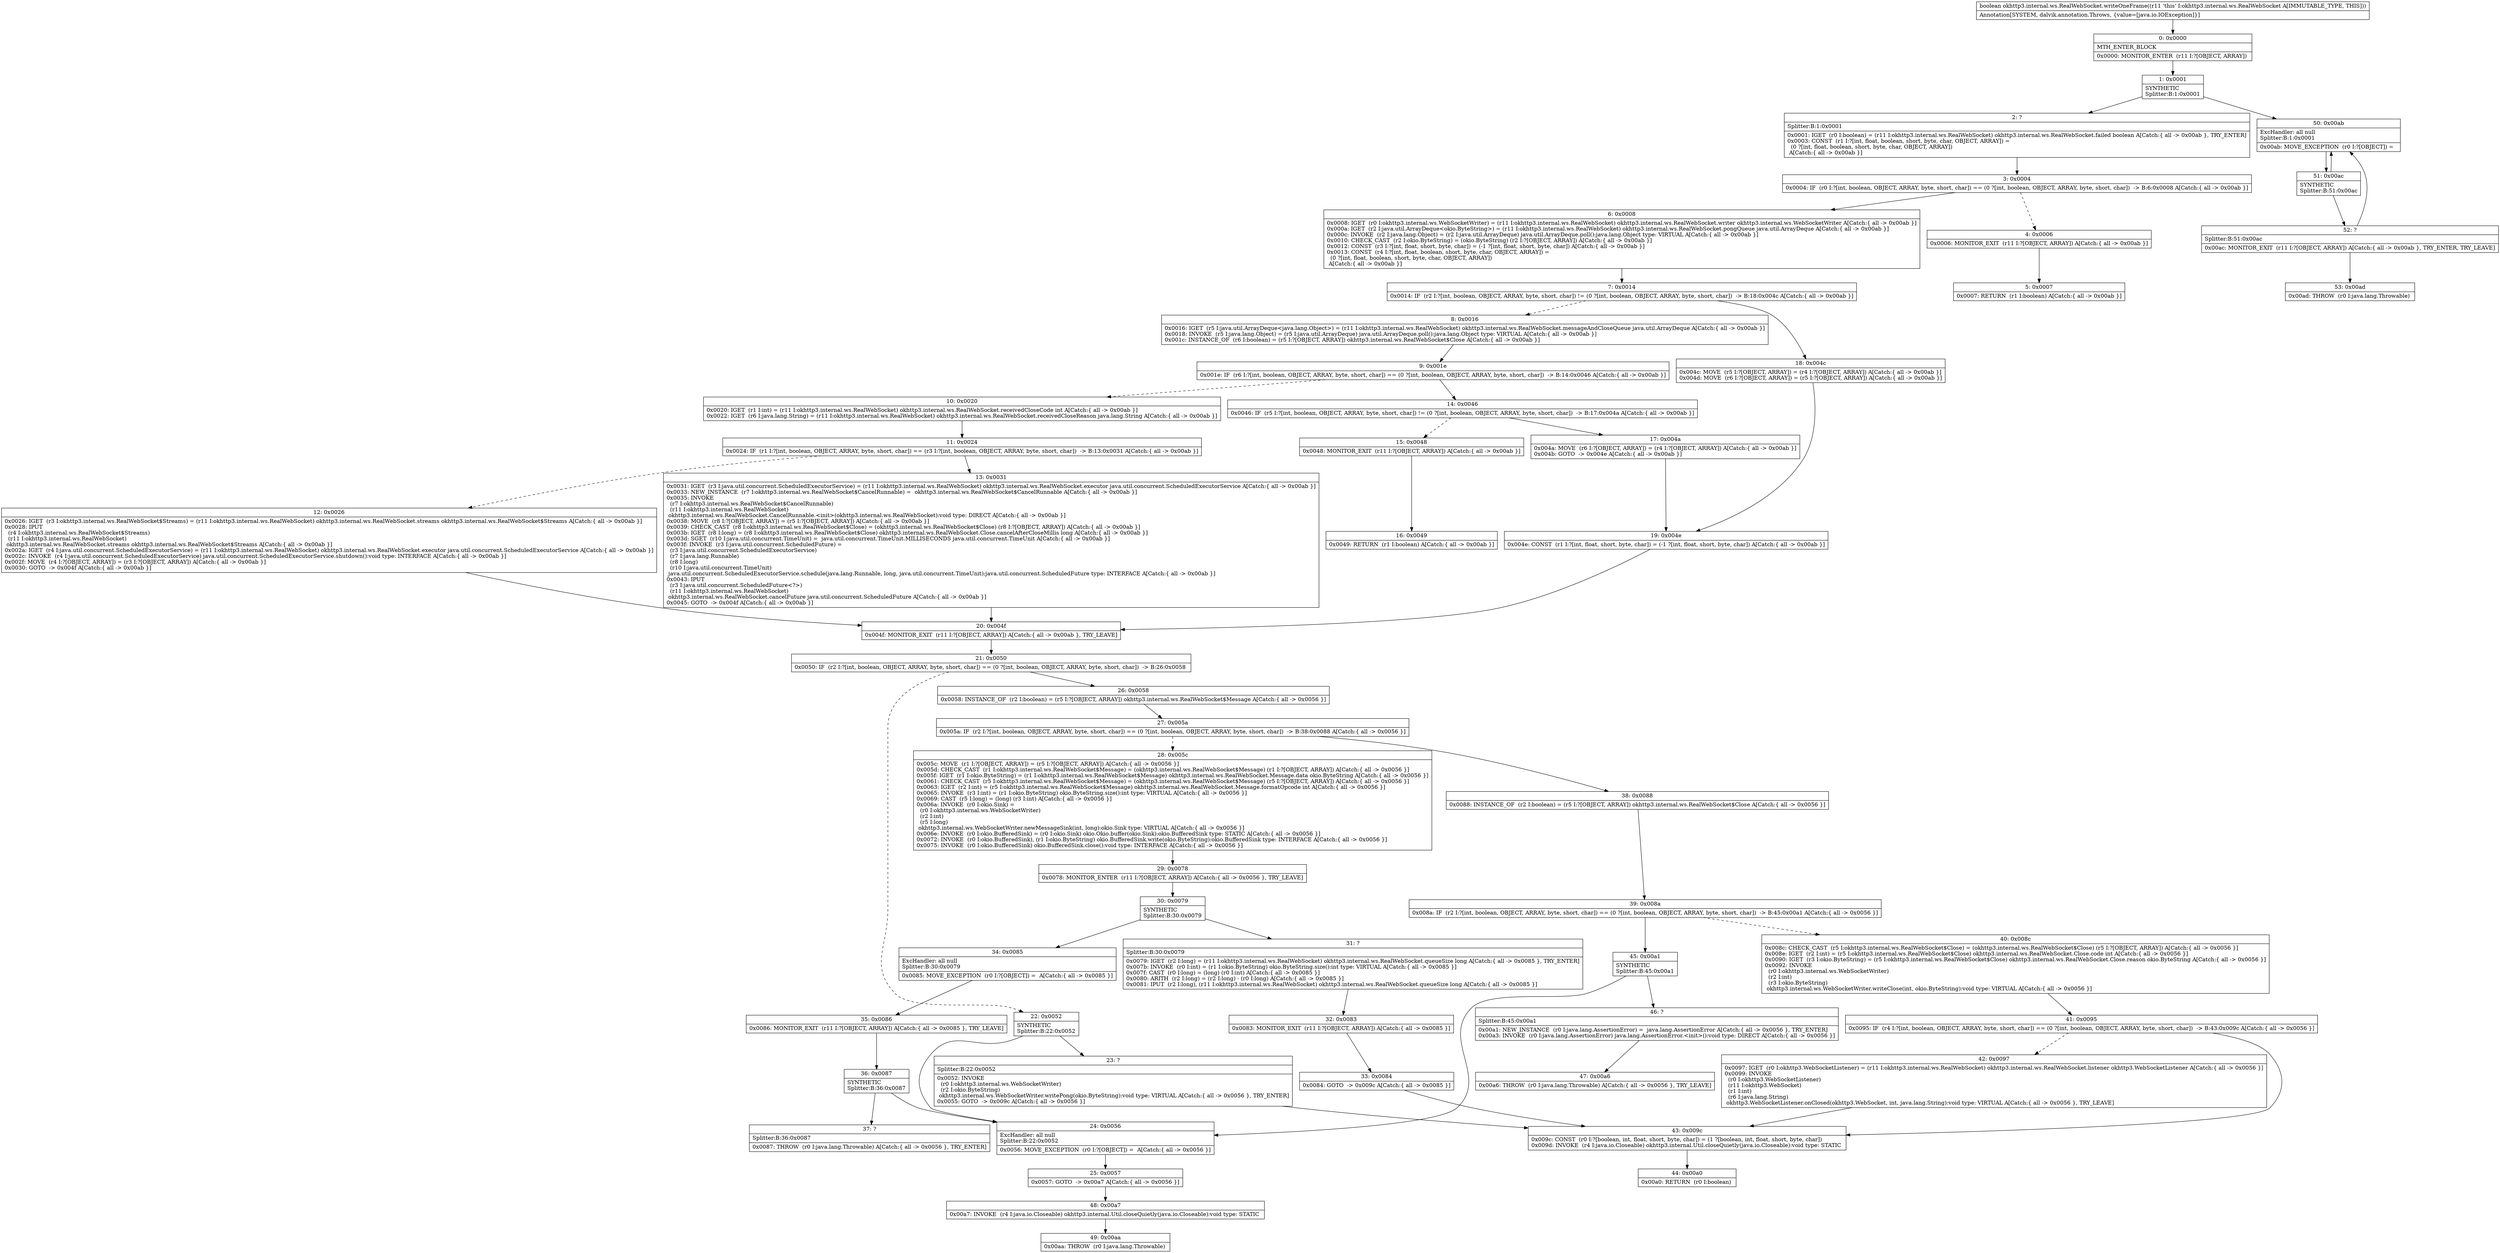 digraph "CFG forokhttp3.internal.ws.RealWebSocket.writeOneFrame()Z" {
Node_0 [shape=record,label="{0\:\ 0x0000|MTH_ENTER_BLOCK\l|0x0000: MONITOR_ENTER  (r11 I:?[OBJECT, ARRAY]) \l}"];
Node_1 [shape=record,label="{1\:\ 0x0001|SYNTHETIC\lSplitter:B:1:0x0001\l}"];
Node_2 [shape=record,label="{2\:\ ?|Splitter:B:1:0x0001\l|0x0001: IGET  (r0 I:boolean) = (r11 I:okhttp3.internal.ws.RealWebSocket) okhttp3.internal.ws.RealWebSocket.failed boolean A[Catch:\{ all \-\> 0x00ab \}, TRY_ENTER]\l0x0003: CONST  (r1 I:?[int, float, boolean, short, byte, char, OBJECT, ARRAY]) = \l  (0 ?[int, float, boolean, short, byte, char, OBJECT, ARRAY])\l A[Catch:\{ all \-\> 0x00ab \}]\l}"];
Node_3 [shape=record,label="{3\:\ 0x0004|0x0004: IF  (r0 I:?[int, boolean, OBJECT, ARRAY, byte, short, char]) == (0 ?[int, boolean, OBJECT, ARRAY, byte, short, char])  \-\> B:6:0x0008 A[Catch:\{ all \-\> 0x00ab \}]\l}"];
Node_4 [shape=record,label="{4\:\ 0x0006|0x0006: MONITOR_EXIT  (r11 I:?[OBJECT, ARRAY]) A[Catch:\{ all \-\> 0x00ab \}]\l}"];
Node_5 [shape=record,label="{5\:\ 0x0007|0x0007: RETURN  (r1 I:boolean) A[Catch:\{ all \-\> 0x00ab \}]\l}"];
Node_6 [shape=record,label="{6\:\ 0x0008|0x0008: IGET  (r0 I:okhttp3.internal.ws.WebSocketWriter) = (r11 I:okhttp3.internal.ws.RealWebSocket) okhttp3.internal.ws.RealWebSocket.writer okhttp3.internal.ws.WebSocketWriter A[Catch:\{ all \-\> 0x00ab \}]\l0x000a: IGET  (r2 I:java.util.ArrayDeque\<okio.ByteString\>) = (r11 I:okhttp3.internal.ws.RealWebSocket) okhttp3.internal.ws.RealWebSocket.pongQueue java.util.ArrayDeque A[Catch:\{ all \-\> 0x00ab \}]\l0x000c: INVOKE  (r2 I:java.lang.Object) = (r2 I:java.util.ArrayDeque) java.util.ArrayDeque.poll():java.lang.Object type: VIRTUAL A[Catch:\{ all \-\> 0x00ab \}]\l0x0010: CHECK_CAST  (r2 I:okio.ByteString) = (okio.ByteString) (r2 I:?[OBJECT, ARRAY]) A[Catch:\{ all \-\> 0x00ab \}]\l0x0012: CONST  (r3 I:?[int, float, short, byte, char]) = (\-1 ?[int, float, short, byte, char]) A[Catch:\{ all \-\> 0x00ab \}]\l0x0013: CONST  (r4 I:?[int, float, boolean, short, byte, char, OBJECT, ARRAY]) = \l  (0 ?[int, float, boolean, short, byte, char, OBJECT, ARRAY])\l A[Catch:\{ all \-\> 0x00ab \}]\l}"];
Node_7 [shape=record,label="{7\:\ 0x0014|0x0014: IF  (r2 I:?[int, boolean, OBJECT, ARRAY, byte, short, char]) != (0 ?[int, boolean, OBJECT, ARRAY, byte, short, char])  \-\> B:18:0x004c A[Catch:\{ all \-\> 0x00ab \}]\l}"];
Node_8 [shape=record,label="{8\:\ 0x0016|0x0016: IGET  (r5 I:java.util.ArrayDeque\<java.lang.Object\>) = (r11 I:okhttp3.internal.ws.RealWebSocket) okhttp3.internal.ws.RealWebSocket.messageAndCloseQueue java.util.ArrayDeque A[Catch:\{ all \-\> 0x00ab \}]\l0x0018: INVOKE  (r5 I:java.lang.Object) = (r5 I:java.util.ArrayDeque) java.util.ArrayDeque.poll():java.lang.Object type: VIRTUAL A[Catch:\{ all \-\> 0x00ab \}]\l0x001c: INSTANCE_OF  (r6 I:boolean) = (r5 I:?[OBJECT, ARRAY]) okhttp3.internal.ws.RealWebSocket$Close A[Catch:\{ all \-\> 0x00ab \}]\l}"];
Node_9 [shape=record,label="{9\:\ 0x001e|0x001e: IF  (r6 I:?[int, boolean, OBJECT, ARRAY, byte, short, char]) == (0 ?[int, boolean, OBJECT, ARRAY, byte, short, char])  \-\> B:14:0x0046 A[Catch:\{ all \-\> 0x00ab \}]\l}"];
Node_10 [shape=record,label="{10\:\ 0x0020|0x0020: IGET  (r1 I:int) = (r11 I:okhttp3.internal.ws.RealWebSocket) okhttp3.internal.ws.RealWebSocket.receivedCloseCode int A[Catch:\{ all \-\> 0x00ab \}]\l0x0022: IGET  (r6 I:java.lang.String) = (r11 I:okhttp3.internal.ws.RealWebSocket) okhttp3.internal.ws.RealWebSocket.receivedCloseReason java.lang.String A[Catch:\{ all \-\> 0x00ab \}]\l}"];
Node_11 [shape=record,label="{11\:\ 0x0024|0x0024: IF  (r1 I:?[int, boolean, OBJECT, ARRAY, byte, short, char]) == (r3 I:?[int, boolean, OBJECT, ARRAY, byte, short, char])  \-\> B:13:0x0031 A[Catch:\{ all \-\> 0x00ab \}]\l}"];
Node_12 [shape=record,label="{12\:\ 0x0026|0x0026: IGET  (r3 I:okhttp3.internal.ws.RealWebSocket$Streams) = (r11 I:okhttp3.internal.ws.RealWebSocket) okhttp3.internal.ws.RealWebSocket.streams okhttp3.internal.ws.RealWebSocket$Streams A[Catch:\{ all \-\> 0x00ab \}]\l0x0028: IPUT  \l  (r4 I:okhttp3.internal.ws.RealWebSocket$Streams)\l  (r11 I:okhttp3.internal.ws.RealWebSocket)\l okhttp3.internal.ws.RealWebSocket.streams okhttp3.internal.ws.RealWebSocket$Streams A[Catch:\{ all \-\> 0x00ab \}]\l0x002a: IGET  (r4 I:java.util.concurrent.ScheduledExecutorService) = (r11 I:okhttp3.internal.ws.RealWebSocket) okhttp3.internal.ws.RealWebSocket.executor java.util.concurrent.ScheduledExecutorService A[Catch:\{ all \-\> 0x00ab \}]\l0x002c: INVOKE  (r4 I:java.util.concurrent.ScheduledExecutorService) java.util.concurrent.ScheduledExecutorService.shutdown():void type: INTERFACE A[Catch:\{ all \-\> 0x00ab \}]\l0x002f: MOVE  (r4 I:?[OBJECT, ARRAY]) = (r3 I:?[OBJECT, ARRAY]) A[Catch:\{ all \-\> 0x00ab \}]\l0x0030: GOTO  \-\> 0x004f A[Catch:\{ all \-\> 0x00ab \}]\l}"];
Node_13 [shape=record,label="{13\:\ 0x0031|0x0031: IGET  (r3 I:java.util.concurrent.ScheduledExecutorService) = (r11 I:okhttp3.internal.ws.RealWebSocket) okhttp3.internal.ws.RealWebSocket.executor java.util.concurrent.ScheduledExecutorService A[Catch:\{ all \-\> 0x00ab \}]\l0x0033: NEW_INSTANCE  (r7 I:okhttp3.internal.ws.RealWebSocket$CancelRunnable) =  okhttp3.internal.ws.RealWebSocket$CancelRunnable A[Catch:\{ all \-\> 0x00ab \}]\l0x0035: INVOKE  \l  (r7 I:okhttp3.internal.ws.RealWebSocket$CancelRunnable)\l  (r11 I:okhttp3.internal.ws.RealWebSocket)\l okhttp3.internal.ws.RealWebSocket.CancelRunnable.\<init\>(okhttp3.internal.ws.RealWebSocket):void type: DIRECT A[Catch:\{ all \-\> 0x00ab \}]\l0x0038: MOVE  (r8 I:?[OBJECT, ARRAY]) = (r5 I:?[OBJECT, ARRAY]) A[Catch:\{ all \-\> 0x00ab \}]\l0x0039: CHECK_CAST  (r8 I:okhttp3.internal.ws.RealWebSocket$Close) = (okhttp3.internal.ws.RealWebSocket$Close) (r8 I:?[OBJECT, ARRAY]) A[Catch:\{ all \-\> 0x00ab \}]\l0x003b: IGET  (r8 I:long) = (r8 I:okhttp3.internal.ws.RealWebSocket$Close) okhttp3.internal.ws.RealWebSocket.Close.cancelAfterCloseMillis long A[Catch:\{ all \-\> 0x00ab \}]\l0x003d: SGET  (r10 I:java.util.concurrent.TimeUnit) =  java.util.concurrent.TimeUnit.MILLISECONDS java.util.concurrent.TimeUnit A[Catch:\{ all \-\> 0x00ab \}]\l0x003f: INVOKE  (r3 I:java.util.concurrent.ScheduledFuture) = \l  (r3 I:java.util.concurrent.ScheduledExecutorService)\l  (r7 I:java.lang.Runnable)\l  (r8 I:long)\l  (r10 I:java.util.concurrent.TimeUnit)\l java.util.concurrent.ScheduledExecutorService.schedule(java.lang.Runnable, long, java.util.concurrent.TimeUnit):java.util.concurrent.ScheduledFuture type: INTERFACE A[Catch:\{ all \-\> 0x00ab \}]\l0x0043: IPUT  \l  (r3 I:java.util.concurrent.ScheduledFuture\<?\>)\l  (r11 I:okhttp3.internal.ws.RealWebSocket)\l okhttp3.internal.ws.RealWebSocket.cancelFuture java.util.concurrent.ScheduledFuture A[Catch:\{ all \-\> 0x00ab \}]\l0x0045: GOTO  \-\> 0x004f A[Catch:\{ all \-\> 0x00ab \}]\l}"];
Node_14 [shape=record,label="{14\:\ 0x0046|0x0046: IF  (r5 I:?[int, boolean, OBJECT, ARRAY, byte, short, char]) != (0 ?[int, boolean, OBJECT, ARRAY, byte, short, char])  \-\> B:17:0x004a A[Catch:\{ all \-\> 0x00ab \}]\l}"];
Node_15 [shape=record,label="{15\:\ 0x0048|0x0048: MONITOR_EXIT  (r11 I:?[OBJECT, ARRAY]) A[Catch:\{ all \-\> 0x00ab \}]\l}"];
Node_16 [shape=record,label="{16\:\ 0x0049|0x0049: RETURN  (r1 I:boolean) A[Catch:\{ all \-\> 0x00ab \}]\l}"];
Node_17 [shape=record,label="{17\:\ 0x004a|0x004a: MOVE  (r6 I:?[OBJECT, ARRAY]) = (r4 I:?[OBJECT, ARRAY]) A[Catch:\{ all \-\> 0x00ab \}]\l0x004b: GOTO  \-\> 0x004e A[Catch:\{ all \-\> 0x00ab \}]\l}"];
Node_18 [shape=record,label="{18\:\ 0x004c|0x004c: MOVE  (r5 I:?[OBJECT, ARRAY]) = (r4 I:?[OBJECT, ARRAY]) A[Catch:\{ all \-\> 0x00ab \}]\l0x004d: MOVE  (r6 I:?[OBJECT, ARRAY]) = (r5 I:?[OBJECT, ARRAY]) A[Catch:\{ all \-\> 0x00ab \}]\l}"];
Node_19 [shape=record,label="{19\:\ 0x004e|0x004e: CONST  (r1 I:?[int, float, short, byte, char]) = (\-1 ?[int, float, short, byte, char]) A[Catch:\{ all \-\> 0x00ab \}]\l}"];
Node_20 [shape=record,label="{20\:\ 0x004f|0x004f: MONITOR_EXIT  (r11 I:?[OBJECT, ARRAY]) A[Catch:\{ all \-\> 0x00ab \}, TRY_LEAVE]\l}"];
Node_21 [shape=record,label="{21\:\ 0x0050|0x0050: IF  (r2 I:?[int, boolean, OBJECT, ARRAY, byte, short, char]) == (0 ?[int, boolean, OBJECT, ARRAY, byte, short, char])  \-\> B:26:0x0058 \l}"];
Node_22 [shape=record,label="{22\:\ 0x0052|SYNTHETIC\lSplitter:B:22:0x0052\l}"];
Node_23 [shape=record,label="{23\:\ ?|Splitter:B:22:0x0052\l|0x0052: INVOKE  \l  (r0 I:okhttp3.internal.ws.WebSocketWriter)\l  (r2 I:okio.ByteString)\l okhttp3.internal.ws.WebSocketWriter.writePong(okio.ByteString):void type: VIRTUAL A[Catch:\{ all \-\> 0x0056 \}, TRY_ENTER]\l0x0055: GOTO  \-\> 0x009c A[Catch:\{ all \-\> 0x0056 \}]\l}"];
Node_24 [shape=record,label="{24\:\ 0x0056|ExcHandler: all null\lSplitter:B:22:0x0052\l|0x0056: MOVE_EXCEPTION  (r0 I:?[OBJECT]) =  A[Catch:\{ all \-\> 0x0056 \}]\l}"];
Node_25 [shape=record,label="{25\:\ 0x0057|0x0057: GOTO  \-\> 0x00a7 A[Catch:\{ all \-\> 0x0056 \}]\l}"];
Node_26 [shape=record,label="{26\:\ 0x0058|0x0058: INSTANCE_OF  (r2 I:boolean) = (r5 I:?[OBJECT, ARRAY]) okhttp3.internal.ws.RealWebSocket$Message A[Catch:\{ all \-\> 0x0056 \}]\l}"];
Node_27 [shape=record,label="{27\:\ 0x005a|0x005a: IF  (r2 I:?[int, boolean, OBJECT, ARRAY, byte, short, char]) == (0 ?[int, boolean, OBJECT, ARRAY, byte, short, char])  \-\> B:38:0x0088 A[Catch:\{ all \-\> 0x0056 \}]\l}"];
Node_28 [shape=record,label="{28\:\ 0x005c|0x005c: MOVE  (r1 I:?[OBJECT, ARRAY]) = (r5 I:?[OBJECT, ARRAY]) A[Catch:\{ all \-\> 0x0056 \}]\l0x005d: CHECK_CAST  (r1 I:okhttp3.internal.ws.RealWebSocket$Message) = (okhttp3.internal.ws.RealWebSocket$Message) (r1 I:?[OBJECT, ARRAY]) A[Catch:\{ all \-\> 0x0056 \}]\l0x005f: IGET  (r1 I:okio.ByteString) = (r1 I:okhttp3.internal.ws.RealWebSocket$Message) okhttp3.internal.ws.RealWebSocket.Message.data okio.ByteString A[Catch:\{ all \-\> 0x0056 \}]\l0x0061: CHECK_CAST  (r5 I:okhttp3.internal.ws.RealWebSocket$Message) = (okhttp3.internal.ws.RealWebSocket$Message) (r5 I:?[OBJECT, ARRAY]) A[Catch:\{ all \-\> 0x0056 \}]\l0x0063: IGET  (r2 I:int) = (r5 I:okhttp3.internal.ws.RealWebSocket$Message) okhttp3.internal.ws.RealWebSocket.Message.formatOpcode int A[Catch:\{ all \-\> 0x0056 \}]\l0x0065: INVOKE  (r3 I:int) = (r1 I:okio.ByteString) okio.ByteString.size():int type: VIRTUAL A[Catch:\{ all \-\> 0x0056 \}]\l0x0069: CAST  (r5 I:long) = (long) (r3 I:int) A[Catch:\{ all \-\> 0x0056 \}]\l0x006a: INVOKE  (r0 I:okio.Sink) = \l  (r0 I:okhttp3.internal.ws.WebSocketWriter)\l  (r2 I:int)\l  (r5 I:long)\l okhttp3.internal.ws.WebSocketWriter.newMessageSink(int, long):okio.Sink type: VIRTUAL A[Catch:\{ all \-\> 0x0056 \}]\l0x006e: INVOKE  (r0 I:okio.BufferedSink) = (r0 I:okio.Sink) okio.Okio.buffer(okio.Sink):okio.BufferedSink type: STATIC A[Catch:\{ all \-\> 0x0056 \}]\l0x0072: INVOKE  (r0 I:okio.BufferedSink), (r1 I:okio.ByteString) okio.BufferedSink.write(okio.ByteString):okio.BufferedSink type: INTERFACE A[Catch:\{ all \-\> 0x0056 \}]\l0x0075: INVOKE  (r0 I:okio.BufferedSink) okio.BufferedSink.close():void type: INTERFACE A[Catch:\{ all \-\> 0x0056 \}]\l}"];
Node_29 [shape=record,label="{29\:\ 0x0078|0x0078: MONITOR_ENTER  (r11 I:?[OBJECT, ARRAY]) A[Catch:\{ all \-\> 0x0056 \}, TRY_LEAVE]\l}"];
Node_30 [shape=record,label="{30\:\ 0x0079|SYNTHETIC\lSplitter:B:30:0x0079\l}"];
Node_31 [shape=record,label="{31\:\ ?|Splitter:B:30:0x0079\l|0x0079: IGET  (r2 I:long) = (r11 I:okhttp3.internal.ws.RealWebSocket) okhttp3.internal.ws.RealWebSocket.queueSize long A[Catch:\{ all \-\> 0x0085 \}, TRY_ENTER]\l0x007b: INVOKE  (r0 I:int) = (r1 I:okio.ByteString) okio.ByteString.size():int type: VIRTUAL A[Catch:\{ all \-\> 0x0085 \}]\l0x007f: CAST  (r0 I:long) = (long) (r0 I:int) A[Catch:\{ all \-\> 0x0085 \}]\l0x0080: ARITH  (r2 I:long) = (r2 I:long) \- (r0 I:long) A[Catch:\{ all \-\> 0x0085 \}]\l0x0081: IPUT  (r2 I:long), (r11 I:okhttp3.internal.ws.RealWebSocket) okhttp3.internal.ws.RealWebSocket.queueSize long A[Catch:\{ all \-\> 0x0085 \}]\l}"];
Node_32 [shape=record,label="{32\:\ 0x0083|0x0083: MONITOR_EXIT  (r11 I:?[OBJECT, ARRAY]) A[Catch:\{ all \-\> 0x0085 \}]\l}"];
Node_33 [shape=record,label="{33\:\ 0x0084|0x0084: GOTO  \-\> 0x009c A[Catch:\{ all \-\> 0x0085 \}]\l}"];
Node_34 [shape=record,label="{34\:\ 0x0085|ExcHandler: all null\lSplitter:B:30:0x0079\l|0x0085: MOVE_EXCEPTION  (r0 I:?[OBJECT]) =  A[Catch:\{ all \-\> 0x0085 \}]\l}"];
Node_35 [shape=record,label="{35\:\ 0x0086|0x0086: MONITOR_EXIT  (r11 I:?[OBJECT, ARRAY]) A[Catch:\{ all \-\> 0x0085 \}, TRY_LEAVE]\l}"];
Node_36 [shape=record,label="{36\:\ 0x0087|SYNTHETIC\lSplitter:B:36:0x0087\l}"];
Node_37 [shape=record,label="{37\:\ ?|Splitter:B:36:0x0087\l|0x0087: THROW  (r0 I:java.lang.Throwable) A[Catch:\{ all \-\> 0x0056 \}, TRY_ENTER]\l}"];
Node_38 [shape=record,label="{38\:\ 0x0088|0x0088: INSTANCE_OF  (r2 I:boolean) = (r5 I:?[OBJECT, ARRAY]) okhttp3.internal.ws.RealWebSocket$Close A[Catch:\{ all \-\> 0x0056 \}]\l}"];
Node_39 [shape=record,label="{39\:\ 0x008a|0x008a: IF  (r2 I:?[int, boolean, OBJECT, ARRAY, byte, short, char]) == (0 ?[int, boolean, OBJECT, ARRAY, byte, short, char])  \-\> B:45:0x00a1 A[Catch:\{ all \-\> 0x0056 \}]\l}"];
Node_40 [shape=record,label="{40\:\ 0x008c|0x008c: CHECK_CAST  (r5 I:okhttp3.internal.ws.RealWebSocket$Close) = (okhttp3.internal.ws.RealWebSocket$Close) (r5 I:?[OBJECT, ARRAY]) A[Catch:\{ all \-\> 0x0056 \}]\l0x008e: IGET  (r2 I:int) = (r5 I:okhttp3.internal.ws.RealWebSocket$Close) okhttp3.internal.ws.RealWebSocket.Close.code int A[Catch:\{ all \-\> 0x0056 \}]\l0x0090: IGET  (r3 I:okio.ByteString) = (r5 I:okhttp3.internal.ws.RealWebSocket$Close) okhttp3.internal.ws.RealWebSocket.Close.reason okio.ByteString A[Catch:\{ all \-\> 0x0056 \}]\l0x0092: INVOKE  \l  (r0 I:okhttp3.internal.ws.WebSocketWriter)\l  (r2 I:int)\l  (r3 I:okio.ByteString)\l okhttp3.internal.ws.WebSocketWriter.writeClose(int, okio.ByteString):void type: VIRTUAL A[Catch:\{ all \-\> 0x0056 \}]\l}"];
Node_41 [shape=record,label="{41\:\ 0x0095|0x0095: IF  (r4 I:?[int, boolean, OBJECT, ARRAY, byte, short, char]) == (0 ?[int, boolean, OBJECT, ARRAY, byte, short, char])  \-\> B:43:0x009c A[Catch:\{ all \-\> 0x0056 \}]\l}"];
Node_42 [shape=record,label="{42\:\ 0x0097|0x0097: IGET  (r0 I:okhttp3.WebSocketListener) = (r11 I:okhttp3.internal.ws.RealWebSocket) okhttp3.internal.ws.RealWebSocket.listener okhttp3.WebSocketListener A[Catch:\{ all \-\> 0x0056 \}]\l0x0099: INVOKE  \l  (r0 I:okhttp3.WebSocketListener)\l  (r11 I:okhttp3.WebSocket)\l  (r1 I:int)\l  (r6 I:java.lang.String)\l okhttp3.WebSocketListener.onClosed(okhttp3.WebSocket, int, java.lang.String):void type: VIRTUAL A[Catch:\{ all \-\> 0x0056 \}, TRY_LEAVE]\l}"];
Node_43 [shape=record,label="{43\:\ 0x009c|0x009c: CONST  (r0 I:?[boolean, int, float, short, byte, char]) = (1 ?[boolean, int, float, short, byte, char]) \l0x009d: INVOKE  (r4 I:java.io.Closeable) okhttp3.internal.Util.closeQuietly(java.io.Closeable):void type: STATIC \l}"];
Node_44 [shape=record,label="{44\:\ 0x00a0|0x00a0: RETURN  (r0 I:boolean) \l}"];
Node_45 [shape=record,label="{45\:\ 0x00a1|SYNTHETIC\lSplitter:B:45:0x00a1\l}"];
Node_46 [shape=record,label="{46\:\ ?|Splitter:B:45:0x00a1\l|0x00a1: NEW_INSTANCE  (r0 I:java.lang.AssertionError) =  java.lang.AssertionError A[Catch:\{ all \-\> 0x0056 \}, TRY_ENTER]\l0x00a3: INVOKE  (r0 I:java.lang.AssertionError) java.lang.AssertionError.\<init\>():void type: DIRECT A[Catch:\{ all \-\> 0x0056 \}]\l}"];
Node_47 [shape=record,label="{47\:\ 0x00a6|0x00a6: THROW  (r0 I:java.lang.Throwable) A[Catch:\{ all \-\> 0x0056 \}, TRY_LEAVE]\l}"];
Node_48 [shape=record,label="{48\:\ 0x00a7|0x00a7: INVOKE  (r4 I:java.io.Closeable) okhttp3.internal.Util.closeQuietly(java.io.Closeable):void type: STATIC \l}"];
Node_49 [shape=record,label="{49\:\ 0x00aa|0x00aa: THROW  (r0 I:java.lang.Throwable) \l}"];
Node_50 [shape=record,label="{50\:\ 0x00ab|ExcHandler: all null\lSplitter:B:1:0x0001\l|0x00ab: MOVE_EXCEPTION  (r0 I:?[OBJECT]) =  \l}"];
Node_51 [shape=record,label="{51\:\ 0x00ac|SYNTHETIC\lSplitter:B:51:0x00ac\l}"];
Node_52 [shape=record,label="{52\:\ ?|Splitter:B:51:0x00ac\l|0x00ac: MONITOR_EXIT  (r11 I:?[OBJECT, ARRAY]) A[Catch:\{ all \-\> 0x00ab \}, TRY_ENTER, TRY_LEAVE]\l}"];
Node_53 [shape=record,label="{53\:\ 0x00ad|0x00ad: THROW  (r0 I:java.lang.Throwable) \l}"];
MethodNode[shape=record,label="{boolean okhttp3.internal.ws.RealWebSocket.writeOneFrame((r11 'this' I:okhttp3.internal.ws.RealWebSocket A[IMMUTABLE_TYPE, THIS]))  | Annotation[SYSTEM, dalvik.annotation.Throws, \{value=[java.io.IOException]\}]\l}"];
MethodNode -> Node_0;
Node_0 -> Node_1;
Node_1 -> Node_2;
Node_1 -> Node_50;
Node_2 -> Node_3;
Node_3 -> Node_4[style=dashed];
Node_3 -> Node_6;
Node_4 -> Node_5;
Node_6 -> Node_7;
Node_7 -> Node_8[style=dashed];
Node_7 -> Node_18;
Node_8 -> Node_9;
Node_9 -> Node_10[style=dashed];
Node_9 -> Node_14;
Node_10 -> Node_11;
Node_11 -> Node_12[style=dashed];
Node_11 -> Node_13;
Node_12 -> Node_20;
Node_13 -> Node_20;
Node_14 -> Node_15[style=dashed];
Node_14 -> Node_17;
Node_15 -> Node_16;
Node_17 -> Node_19;
Node_18 -> Node_19;
Node_19 -> Node_20;
Node_20 -> Node_21;
Node_21 -> Node_22[style=dashed];
Node_21 -> Node_26;
Node_22 -> Node_23;
Node_22 -> Node_24;
Node_23 -> Node_43;
Node_24 -> Node_25;
Node_25 -> Node_48;
Node_26 -> Node_27;
Node_27 -> Node_28[style=dashed];
Node_27 -> Node_38;
Node_28 -> Node_29;
Node_29 -> Node_30;
Node_30 -> Node_31;
Node_30 -> Node_34;
Node_31 -> Node_32;
Node_32 -> Node_33;
Node_33 -> Node_43;
Node_34 -> Node_35;
Node_35 -> Node_36;
Node_36 -> Node_37;
Node_36 -> Node_24;
Node_38 -> Node_39;
Node_39 -> Node_40[style=dashed];
Node_39 -> Node_45;
Node_40 -> Node_41;
Node_41 -> Node_42[style=dashed];
Node_41 -> Node_43;
Node_42 -> Node_43;
Node_43 -> Node_44;
Node_45 -> Node_46;
Node_45 -> Node_24;
Node_46 -> Node_47;
Node_48 -> Node_49;
Node_50 -> Node_51;
Node_51 -> Node_52;
Node_51 -> Node_50;
Node_52 -> Node_53;
Node_52 -> Node_50;
}


